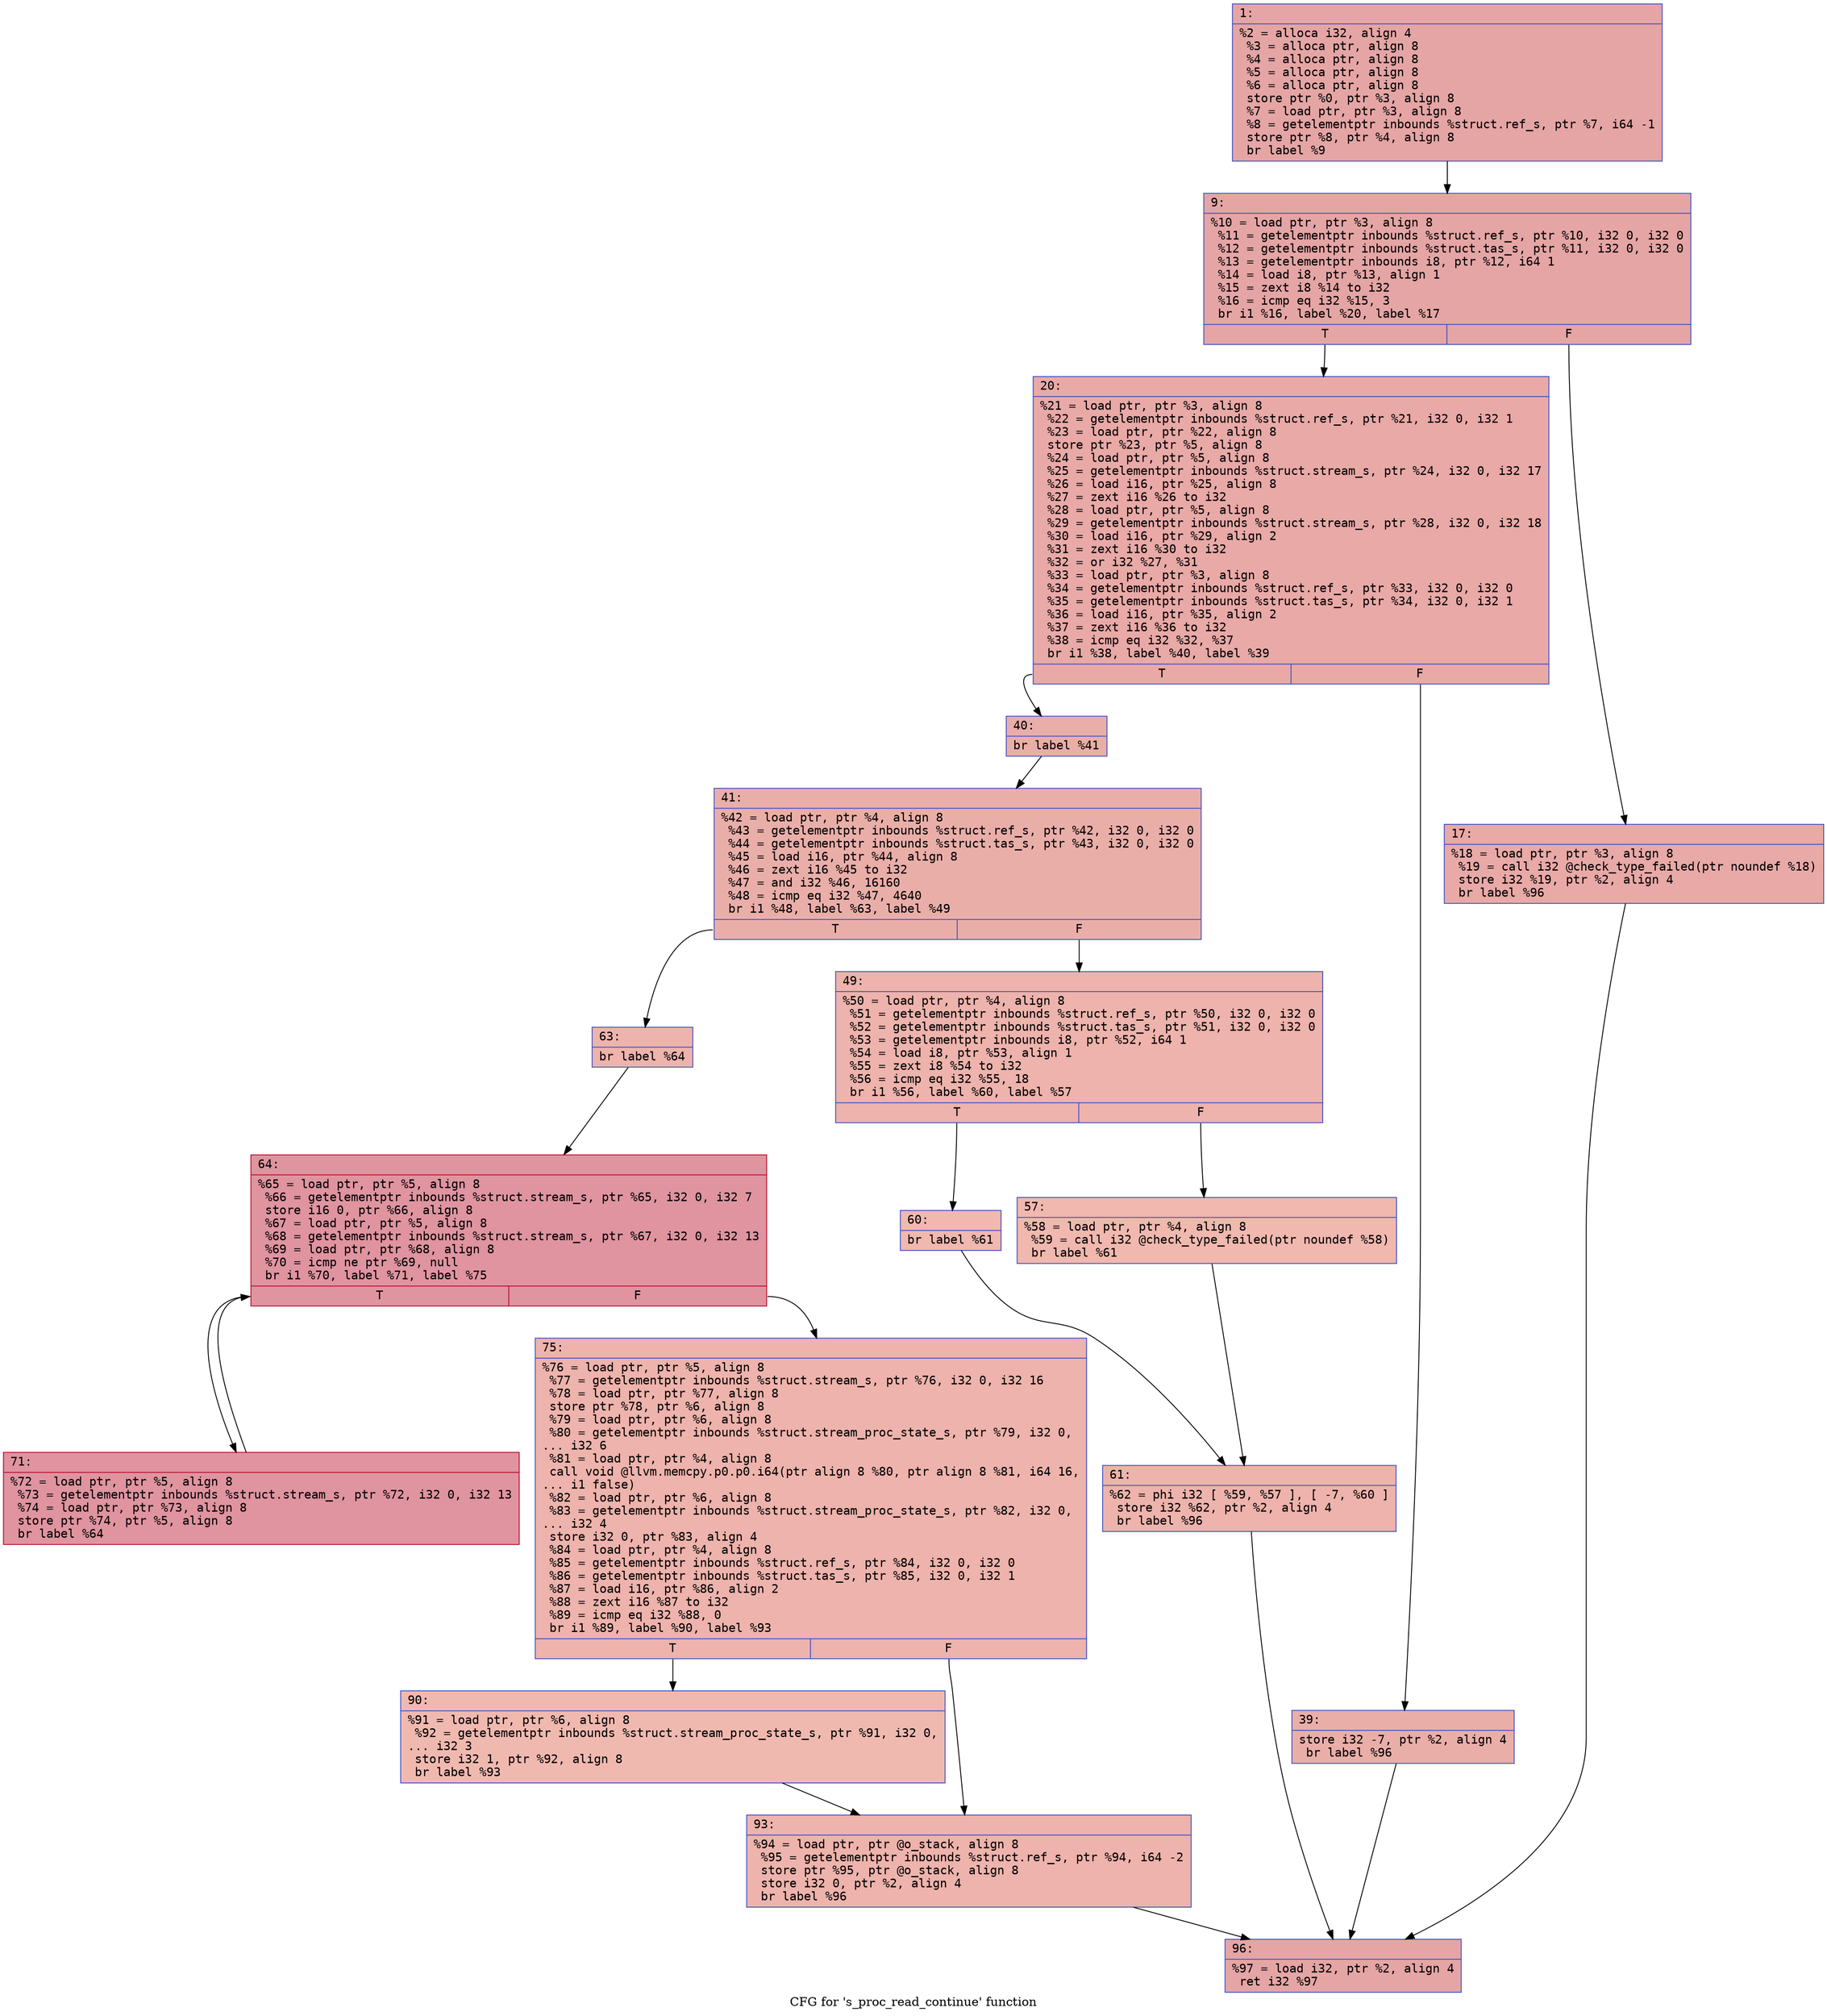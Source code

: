 digraph "CFG for 's_proc_read_continue' function" {
	label="CFG for 's_proc_read_continue' function";

	Node0x6000029e2b70 [shape=record,color="#3d50c3ff", style=filled, fillcolor="#c5333470" fontname="Courier",label="{1:\l|  %2 = alloca i32, align 4\l  %3 = alloca ptr, align 8\l  %4 = alloca ptr, align 8\l  %5 = alloca ptr, align 8\l  %6 = alloca ptr, align 8\l  store ptr %0, ptr %3, align 8\l  %7 = load ptr, ptr %3, align 8\l  %8 = getelementptr inbounds %struct.ref_s, ptr %7, i64 -1\l  store ptr %8, ptr %4, align 8\l  br label %9\l}"];
	Node0x6000029e2b70 -> Node0x6000029e2bc0[tooltip="1 -> 9\nProbability 100.00%" ];
	Node0x6000029e2bc0 [shape=record,color="#3d50c3ff", style=filled, fillcolor="#c5333470" fontname="Courier",label="{9:\l|  %10 = load ptr, ptr %3, align 8\l  %11 = getelementptr inbounds %struct.ref_s, ptr %10, i32 0, i32 0\l  %12 = getelementptr inbounds %struct.tas_s, ptr %11, i32 0, i32 0\l  %13 = getelementptr inbounds i8, ptr %12, i64 1\l  %14 = load i8, ptr %13, align 1\l  %15 = zext i8 %14 to i32\l  %16 = icmp eq i32 %15, 3\l  br i1 %16, label %20, label %17\l|{<s0>T|<s1>F}}"];
	Node0x6000029e2bc0:s0 -> Node0x6000029e2c60[tooltip="9 -> 20\nProbability 50.00%" ];
	Node0x6000029e2bc0:s1 -> Node0x6000029e2c10[tooltip="9 -> 17\nProbability 50.00%" ];
	Node0x6000029e2c10 [shape=record,color="#3d50c3ff", style=filled, fillcolor="#ca3b3770" fontname="Courier",label="{17:\l|  %18 = load ptr, ptr %3, align 8\l  %19 = call i32 @check_type_failed(ptr noundef %18)\l  store i32 %19, ptr %2, align 4\l  br label %96\l}"];
	Node0x6000029e2c10 -> Node0x6000029e30c0[tooltip="17 -> 96\nProbability 100.00%" ];
	Node0x6000029e2c60 [shape=record,color="#3d50c3ff", style=filled, fillcolor="#ca3b3770" fontname="Courier",label="{20:\l|  %21 = load ptr, ptr %3, align 8\l  %22 = getelementptr inbounds %struct.ref_s, ptr %21, i32 0, i32 1\l  %23 = load ptr, ptr %22, align 8\l  store ptr %23, ptr %5, align 8\l  %24 = load ptr, ptr %5, align 8\l  %25 = getelementptr inbounds %struct.stream_s, ptr %24, i32 0, i32 17\l  %26 = load i16, ptr %25, align 8\l  %27 = zext i16 %26 to i32\l  %28 = load ptr, ptr %5, align 8\l  %29 = getelementptr inbounds %struct.stream_s, ptr %28, i32 0, i32 18\l  %30 = load i16, ptr %29, align 2\l  %31 = zext i16 %30 to i32\l  %32 = or i32 %27, %31\l  %33 = load ptr, ptr %3, align 8\l  %34 = getelementptr inbounds %struct.ref_s, ptr %33, i32 0, i32 0\l  %35 = getelementptr inbounds %struct.tas_s, ptr %34, i32 0, i32 1\l  %36 = load i16, ptr %35, align 2\l  %37 = zext i16 %36 to i32\l  %38 = icmp eq i32 %32, %37\l  br i1 %38, label %40, label %39\l|{<s0>T|<s1>F}}"];
	Node0x6000029e2c60:s0 -> Node0x6000029e2d00[tooltip="20 -> 40\nProbability 50.00%" ];
	Node0x6000029e2c60:s1 -> Node0x6000029e2cb0[tooltip="20 -> 39\nProbability 50.00%" ];
	Node0x6000029e2cb0 [shape=record,color="#3d50c3ff", style=filled, fillcolor="#d0473d70" fontname="Courier",label="{39:\l|  store i32 -7, ptr %2, align 4\l  br label %96\l}"];
	Node0x6000029e2cb0 -> Node0x6000029e30c0[tooltip="39 -> 96\nProbability 100.00%" ];
	Node0x6000029e2d00 [shape=record,color="#3d50c3ff", style=filled, fillcolor="#d0473d70" fontname="Courier",label="{40:\l|  br label %41\l}"];
	Node0x6000029e2d00 -> Node0x6000029e2d50[tooltip="40 -> 41\nProbability 100.00%" ];
	Node0x6000029e2d50 [shape=record,color="#3d50c3ff", style=filled, fillcolor="#d0473d70" fontname="Courier",label="{41:\l|  %42 = load ptr, ptr %4, align 8\l  %43 = getelementptr inbounds %struct.ref_s, ptr %42, i32 0, i32 0\l  %44 = getelementptr inbounds %struct.tas_s, ptr %43, i32 0, i32 0\l  %45 = load i16, ptr %44, align 8\l  %46 = zext i16 %45 to i32\l  %47 = and i32 %46, 16160\l  %48 = icmp eq i32 %47, 4640\l  br i1 %48, label %63, label %49\l|{<s0>T|<s1>F}}"];
	Node0x6000029e2d50:s0 -> Node0x6000029e2ee0[tooltip="41 -> 63\nProbability 50.00%" ];
	Node0x6000029e2d50:s1 -> Node0x6000029e2da0[tooltip="41 -> 49\nProbability 50.00%" ];
	Node0x6000029e2da0 [shape=record,color="#3d50c3ff", style=filled, fillcolor="#d6524470" fontname="Courier",label="{49:\l|  %50 = load ptr, ptr %4, align 8\l  %51 = getelementptr inbounds %struct.ref_s, ptr %50, i32 0, i32 0\l  %52 = getelementptr inbounds %struct.tas_s, ptr %51, i32 0, i32 0\l  %53 = getelementptr inbounds i8, ptr %52, i64 1\l  %54 = load i8, ptr %53, align 1\l  %55 = zext i8 %54 to i32\l  %56 = icmp eq i32 %55, 18\l  br i1 %56, label %60, label %57\l|{<s0>T|<s1>F}}"];
	Node0x6000029e2da0:s0 -> Node0x6000029e2e40[tooltip="49 -> 60\nProbability 50.00%" ];
	Node0x6000029e2da0:s1 -> Node0x6000029e2df0[tooltip="49 -> 57\nProbability 50.00%" ];
	Node0x6000029e2df0 [shape=record,color="#3d50c3ff", style=filled, fillcolor="#dc5d4a70" fontname="Courier",label="{57:\l|  %58 = load ptr, ptr %4, align 8\l  %59 = call i32 @check_type_failed(ptr noundef %58)\l  br label %61\l}"];
	Node0x6000029e2df0 -> Node0x6000029e2e90[tooltip="57 -> 61\nProbability 100.00%" ];
	Node0x6000029e2e40 [shape=record,color="#3d50c3ff", style=filled, fillcolor="#dc5d4a70" fontname="Courier",label="{60:\l|  br label %61\l}"];
	Node0x6000029e2e40 -> Node0x6000029e2e90[tooltip="60 -> 61\nProbability 100.00%" ];
	Node0x6000029e2e90 [shape=record,color="#3d50c3ff", style=filled, fillcolor="#d6524470" fontname="Courier",label="{61:\l|  %62 = phi i32 [ %59, %57 ], [ -7, %60 ]\l  store i32 %62, ptr %2, align 4\l  br label %96\l}"];
	Node0x6000029e2e90 -> Node0x6000029e30c0[tooltip="61 -> 96\nProbability 100.00%" ];
	Node0x6000029e2ee0 [shape=record,color="#3d50c3ff", style=filled, fillcolor="#d6524470" fontname="Courier",label="{63:\l|  br label %64\l}"];
	Node0x6000029e2ee0 -> Node0x6000029e2f30[tooltip="63 -> 64\nProbability 100.00%" ];
	Node0x6000029e2f30 [shape=record,color="#b70d28ff", style=filled, fillcolor="#b70d2870" fontname="Courier",label="{64:\l|  %65 = load ptr, ptr %5, align 8\l  %66 = getelementptr inbounds %struct.stream_s, ptr %65, i32 0, i32 7\l  store i16 0, ptr %66, align 8\l  %67 = load ptr, ptr %5, align 8\l  %68 = getelementptr inbounds %struct.stream_s, ptr %67, i32 0, i32 13\l  %69 = load ptr, ptr %68, align 8\l  %70 = icmp ne ptr %69, null\l  br i1 %70, label %71, label %75\l|{<s0>T|<s1>F}}"];
	Node0x6000029e2f30:s0 -> Node0x6000029e2f80[tooltip="64 -> 71\nProbability 96.88%" ];
	Node0x6000029e2f30:s1 -> Node0x6000029e2fd0[tooltip="64 -> 75\nProbability 3.12%" ];
	Node0x6000029e2f80 [shape=record,color="#b70d28ff", style=filled, fillcolor="#b70d2870" fontname="Courier",label="{71:\l|  %72 = load ptr, ptr %5, align 8\l  %73 = getelementptr inbounds %struct.stream_s, ptr %72, i32 0, i32 13\l  %74 = load ptr, ptr %73, align 8\l  store ptr %74, ptr %5, align 8\l  br label %64\l}"];
	Node0x6000029e2f80 -> Node0x6000029e2f30[tooltip="71 -> 64\nProbability 100.00%" ];
	Node0x6000029e2fd0 [shape=record,color="#3d50c3ff", style=filled, fillcolor="#d6524470" fontname="Courier",label="{75:\l|  %76 = load ptr, ptr %5, align 8\l  %77 = getelementptr inbounds %struct.stream_s, ptr %76, i32 0, i32 16\l  %78 = load ptr, ptr %77, align 8\l  store ptr %78, ptr %6, align 8\l  %79 = load ptr, ptr %6, align 8\l  %80 = getelementptr inbounds %struct.stream_proc_state_s, ptr %79, i32 0,\l... i32 6\l  %81 = load ptr, ptr %4, align 8\l  call void @llvm.memcpy.p0.p0.i64(ptr align 8 %80, ptr align 8 %81, i64 16,\l... i1 false)\l  %82 = load ptr, ptr %6, align 8\l  %83 = getelementptr inbounds %struct.stream_proc_state_s, ptr %82, i32 0,\l... i32 4\l  store i32 0, ptr %83, align 4\l  %84 = load ptr, ptr %4, align 8\l  %85 = getelementptr inbounds %struct.ref_s, ptr %84, i32 0, i32 0\l  %86 = getelementptr inbounds %struct.tas_s, ptr %85, i32 0, i32 1\l  %87 = load i16, ptr %86, align 2\l  %88 = zext i16 %87 to i32\l  %89 = icmp eq i32 %88, 0\l  br i1 %89, label %90, label %93\l|{<s0>T|<s1>F}}"];
	Node0x6000029e2fd0:s0 -> Node0x6000029e3020[tooltip="75 -> 90\nProbability 37.50%" ];
	Node0x6000029e2fd0:s1 -> Node0x6000029e3070[tooltip="75 -> 93\nProbability 62.50%" ];
	Node0x6000029e3020 [shape=record,color="#3d50c3ff", style=filled, fillcolor="#de614d70" fontname="Courier",label="{90:\l|  %91 = load ptr, ptr %6, align 8\l  %92 = getelementptr inbounds %struct.stream_proc_state_s, ptr %91, i32 0,\l... i32 3\l  store i32 1, ptr %92, align 8\l  br label %93\l}"];
	Node0x6000029e3020 -> Node0x6000029e3070[tooltip="90 -> 93\nProbability 100.00%" ];
	Node0x6000029e3070 [shape=record,color="#3d50c3ff", style=filled, fillcolor="#d6524470" fontname="Courier",label="{93:\l|  %94 = load ptr, ptr @o_stack, align 8\l  %95 = getelementptr inbounds %struct.ref_s, ptr %94, i64 -2\l  store ptr %95, ptr @o_stack, align 8\l  store i32 0, ptr %2, align 4\l  br label %96\l}"];
	Node0x6000029e3070 -> Node0x6000029e30c0[tooltip="93 -> 96\nProbability 100.00%" ];
	Node0x6000029e30c0 [shape=record,color="#3d50c3ff", style=filled, fillcolor="#c5333470" fontname="Courier",label="{96:\l|  %97 = load i32, ptr %2, align 4\l  ret i32 %97\l}"];
}
